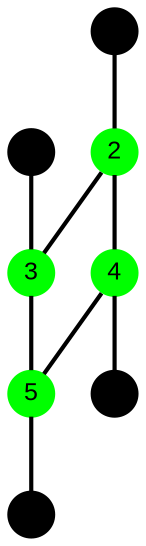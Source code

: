 graph G {
  node [style="filled", shape="circle", width="0.3", height="0.3", fixedsize="true", fontsize="12", fontname="Arial"];
  edge [penwidth=2.0];
  0 [color="black", shape="circle", label="B", pos="0,0!", style="filled", width="0.3", height="0.3", fixedsize="true"]
  7 [color="black", shape="circle", label="B", pos="450,100!", style="filled", width="0.3", height="0.3", fixedsize="true"]
  3 [color="green", shape="circle", label="3", pos="150,100!", style="filled", width="0.3", height="0.3", fixedsize="true"]
  6 [color="black", shape="circle", label="B", pos="450,0!", style="filled", width="0.3", height="0.3", fixedsize="true"]
  2 [color="green", shape="circle", label="2", pos="150,0!", style="filled", width="0.3", height="0.3", fixedsize="true"]
  5 [color="green", shape="circle", label="5", pos="300,100!", style="filled", width="0.3", height="0.3", fixedsize="true"]
  1 [color="black", shape="circle", label="B", pos="0,100!", style="filled", width="0.3", height="0.3", fixedsize="true"]
  4 [color="green", shape="circle", label="4", pos="300,0!", style="filled", width="0.3", height="0.3", fixedsize="true"]
  0 -- 2
  3 -- 5
  2 -- 3
  2 -- 4
  5 -- 7
  1 -- 3
  4 -- 6
  4 -- 5
}
